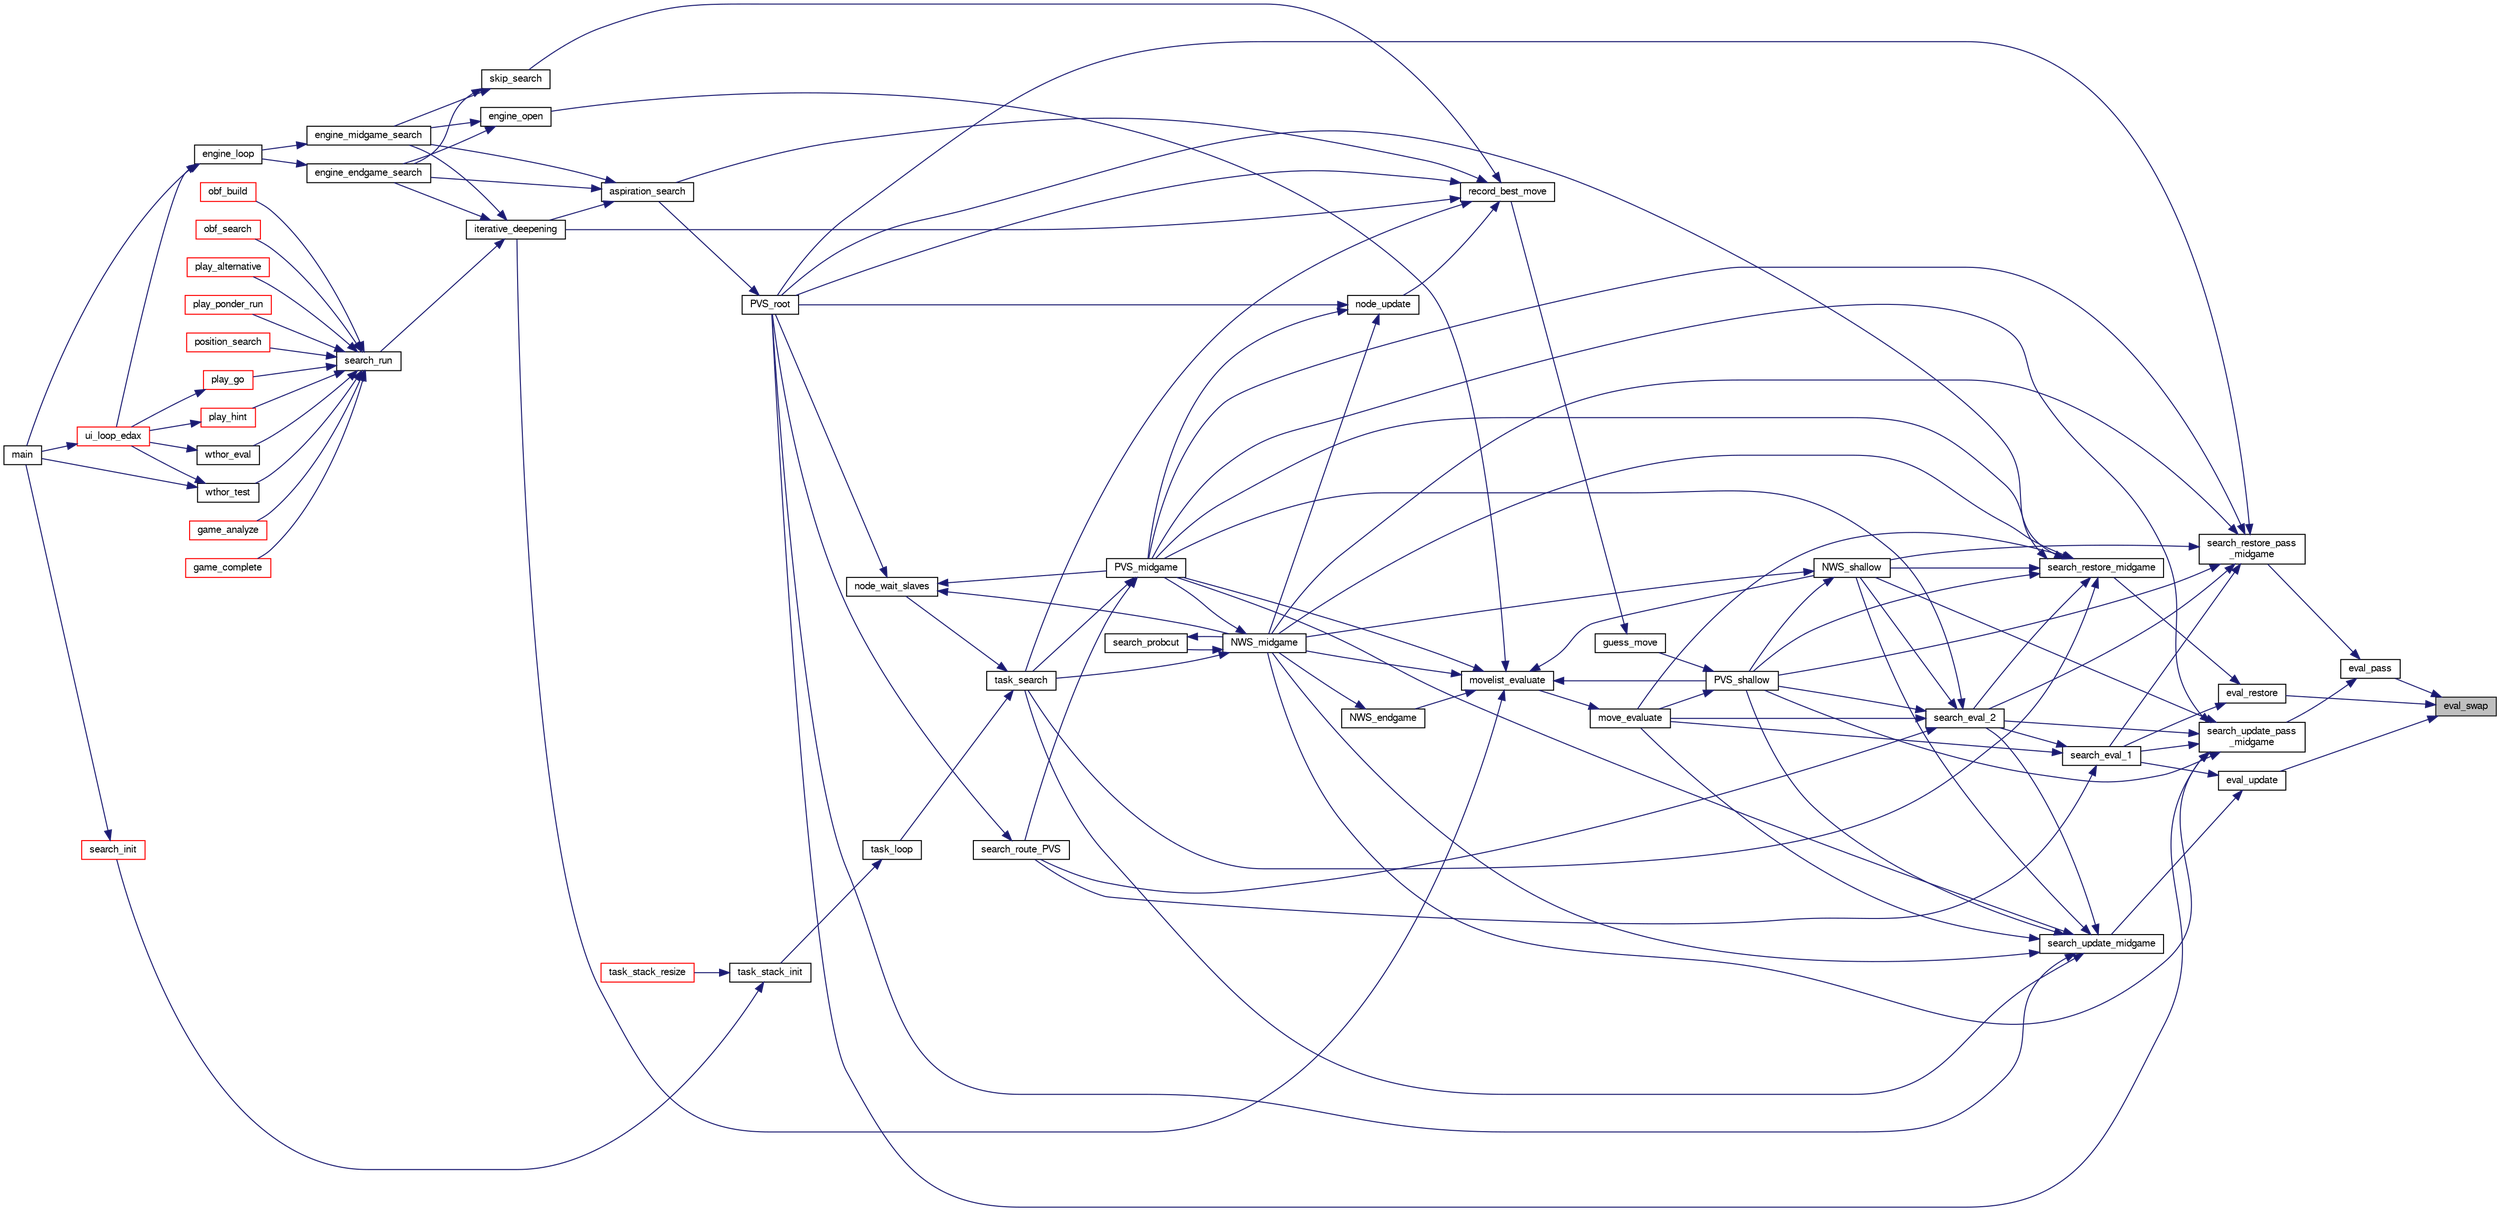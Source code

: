 digraph "eval_swap"
{
 // LATEX_PDF_SIZE
  bgcolor="transparent";
  edge [fontname="FreeSans",fontsize="10",labelfontname="FreeSans",labelfontsize="10"];
  node [fontname="FreeSans",fontsize="10",shape=record];
  rankdir="RL";
  Node1 [label="eval_swap",height=0.2,width=0.4,color="black", fillcolor="grey75", style="filled", fontcolor="black",tooltip="Swap player's feature."];
  Node1 -> Node2 [dir="back",color="midnightblue",fontsize="10",style="solid",fontname="FreeSans"];
  Node2 [label="eval_pass",height=0.2,width=0.4,color="black",URL="$eval_8c.html#a54d97c10d4a1ef7d97c16266b3679fe7",tooltip="Update/Restore the features after a passing move."];
  Node2 -> Node3 [dir="back",color="midnightblue",fontsize="10",style="solid",fontname="FreeSans"];
  Node3 [label="search_restore_pass\l_midgame",height=0.2,width=0.4,color="black",URL="$search_8c.html#a5e9707f0c579c46996fba87fedecb58c",tooltip="Update the search state after a passing move."];
  Node3 -> Node4 [dir="back",color="midnightblue",fontsize="10",style="solid",fontname="FreeSans"];
  Node4 [label="NWS_midgame",height=0.2,width=0.4,color="black",URL="$midgame_8c.html#a124e89d53abb00ee28a9f3135b5682dc",tooltip="Evaluate a midgame position with a Null Window Search algorithm."];
  Node4 -> Node5 [dir="back",color="midnightblue",fontsize="10",style="solid",fontname="FreeSans"];
  Node5 [label="PVS_midgame",height=0.2,width=0.4,color="black",URL="$midgame_8c.html#a356424012da8237d13afb64450c0fb33",tooltip="Evaluate a position with a deep Principal Variation Search algorithm."];
  Node5 -> Node6 [dir="back",color="midnightblue",fontsize="10",style="solid",fontname="FreeSans"];
  Node6 [label="search_route_PVS",height=0.2,width=0.4,color="black",URL="$root_8c.html#ab2e5830644a88819b823d90fd9878d4d",tooltip="Reroute the PVS between midgame,endgame or terminal PVS."];
  Node6 -> Node7 [dir="back",color="midnightblue",fontsize="10",style="solid",fontname="FreeSans"];
  Node7 [label="PVS_root",height=0.2,width=0.4,color="black",URL="$root_8c.html#a1367650ce57b9632f862da187074edb7",tooltip="Principal Variation Search algorithm at the root of the tree."];
  Node7 -> Node8 [dir="back",color="midnightblue",fontsize="10",style="solid",fontname="FreeSans"];
  Node8 [label="aspiration_search",height=0.2,width=0.4,color="black",URL="$root_8c.html#ad7e7acc5e26be0248b45eff34678ee3b",tooltip="Aspiration window."];
  Node8 -> Node9 [dir="back",color="midnightblue",fontsize="10",style="solid",fontname="FreeSans"];
  Node9 [label="engine_endgame_search",height=0.2,width=0.4,color="black",URL="$cassio_8c.html#a59118e647ced4f05560b431b30ad73b9",tooltip="Endgame search."];
  Node9 -> Node10 [dir="back",color="midnightblue",fontsize="10",style="solid",fontname="FreeSans"];
  Node10 [label="engine_loop",height=0.2,width=0.4,color="black",URL="$cassio_8c.html#a3c5b977358cdb105de103ac2c2829f01",tooltip="Loop event."];
  Node10 -> Node11 [dir="back",color="midnightblue",fontsize="10",style="solid",fontname="FreeSans"];
  Node11 [label="main",height=0.2,width=0.4,color="black",URL="$main_8c.html#a3c04138a5bfe5d72780bb7e82a18e627",tooltip="edax main function."];
  Node10 -> Node12 [dir="back",color="midnightblue",fontsize="10",style="solid",fontname="FreeSans"];
  Node12 [label="ui_loop_edax",height=0.2,width=0.4,color="red",URL="$edax_8c.html#a2354b96c7688bae32bedb6203d672f50",tooltip="Loop event."];
  Node12 -> Node11 [dir="back",color="midnightblue",fontsize="10",style="solid",fontname="FreeSans"];
  Node8 -> Node14 [dir="back",color="midnightblue",fontsize="10",style="solid",fontname="FreeSans"];
  Node14 [label="engine_midgame_search",height=0.2,width=0.4,color="black",URL="$cassio_8c.html#a71ebe2bfb187238a48c94edd82cb3024",tooltip="Midgame search."];
  Node14 -> Node10 [dir="back",color="midnightblue",fontsize="10",style="solid",fontname="FreeSans"];
  Node8 -> Node15 [dir="back",color="midnightblue",fontsize="10",style="solid",fontname="FreeSans"];
  Node15 [label="iterative_deepening",height=0.2,width=0.4,color="black",URL="$root_8c.html#a0e77250a21e5f5d70917a5356c22f5f3",tooltip="Iterative deepening."];
  Node15 -> Node9 [dir="back",color="midnightblue",fontsize="10",style="solid",fontname="FreeSans"];
  Node15 -> Node14 [dir="back",color="midnightblue",fontsize="10",style="solid",fontname="FreeSans"];
  Node15 -> Node16 [dir="back",color="midnightblue",fontsize="10",style="solid",fontname="FreeSans"];
  Node16 [label="search_run",height=0.2,width=0.4,color="black",URL="$root_8c.html#ae8b727693fc7a90e504bd8abec158c84",tooltip="Search the bestmove of a given board."];
  Node16 -> Node17 [dir="back",color="midnightblue",fontsize="10",style="solid",fontname="FreeSans"];
  Node17 [label="game_analyze",height=0.2,width=0.4,color="red",URL="$game_8c.html#a17775ff0efa3d8592bed935dedb31a45",tooltip="Analyze an endgame."];
  Node16 -> Node21 [dir="back",color="midnightblue",fontsize="10",style="solid",fontname="FreeSans"];
  Node21 [label="game_complete",height=0.2,width=0.4,color="red",URL="$game_8c.html#a2478745958cb21430866a4ea503274df",tooltip="Terminate an unfinished game."];
  Node16 -> Node23 [dir="back",color="midnightblue",fontsize="10",style="solid",fontname="FreeSans"];
  Node23 [label="obf_build",height=0.2,width=0.4,color="red",URL="$obftest_8c.html#a6ed0f135c4cf4021e18eb1a965a72bfa",tooltip="Build an OBF structure."];
  Node16 -> Node25 [dir="back",color="midnightblue",fontsize="10",style="solid",fontname="FreeSans"];
  Node25 [label="obf_search",height=0.2,width=0.4,color="red",URL="$obftest_8c.html#ab9783a5ca8dc9d2b69ed9ae61945bbfb",tooltip="Analyze an OBF structure."];
  Node16 -> Node28 [dir="back",color="midnightblue",fontsize="10",style="solid",fontname="FreeSans"];
  Node28 [label="play_alternative",height=0.2,width=0.4,color="red",URL="$play_8c.html#ab220e1e3acf69015cd2e2b32abbdbaae",tooltip="Seek for the best alternative move."];
  Node16 -> Node30 [dir="back",color="midnightblue",fontsize="10",style="solid",fontname="FreeSans"];
  Node30 [label="play_go",height=0.2,width=0.4,color="red",URL="$play_8c.html#aeba64a0b6660a04cff93da447da3f746",tooltip="Start thinking."];
  Node30 -> Node12 [dir="back",color="midnightblue",fontsize="10",style="solid",fontname="FreeSans"];
  Node16 -> Node40 [dir="back",color="midnightblue",fontsize="10",style="solid",fontname="FreeSans"];
  Node40 [label="play_hint",height=0.2,width=0.4,color="red",URL="$play_8c.html#a331a1824215c3c7be0241fe0e2d4da57",tooltip="Start thinking."];
  Node40 -> Node12 [dir="back",color="midnightblue",fontsize="10",style="solid",fontname="FreeSans"];
  Node16 -> Node41 [dir="back",color="midnightblue",fontsize="10",style="solid",fontname="FreeSans"];
  Node41 [label="play_ponder_run",height=0.2,width=0.4,color="red",URL="$play_8c.html#a6a826d8e8634b46e269daeed05de785c",tooltip="do ponderation."];
  Node16 -> Node45 [dir="back",color="midnightblue",fontsize="10",style="solid",fontname="FreeSans"];
  Node45 [label="position_search",height=0.2,width=0.4,color="red",URL="$book_8c.html#ad3b2686173649c214c8349e5e3da0aca",tooltip="Evaluate a position."];
  Node16 -> Node70 [dir="back",color="midnightblue",fontsize="10",style="solid",fontname="FreeSans"];
  Node70 [label="wthor_eval",height=0.2,width=0.4,color="black",URL="$base_8c.html#a86b72b1d7f3ee47ec62cbb618546ec70",tooltip="Test Eval with a wthor base."];
  Node70 -> Node12 [dir="back",color="midnightblue",fontsize="10",style="solid",fontname="FreeSans"];
  Node16 -> Node20 [dir="back",color="midnightblue",fontsize="10",style="solid",fontname="FreeSans"];
  Node20 [label="wthor_test",height=0.2,width=0.4,color="black",URL="$base_8c.html#acd4aaf9717e79148da6c763b1c022016",tooltip="Test Search with a wthor base."];
  Node20 -> Node11 [dir="back",color="midnightblue",fontsize="10",style="solid",fontname="FreeSans"];
  Node20 -> Node12 [dir="back",color="midnightblue",fontsize="10",style="solid",fontname="FreeSans"];
  Node5 -> Node71 [dir="back",color="midnightblue",fontsize="10",style="solid",fontname="FreeSans"];
  Node71 [label="task_search",height=0.2,width=0.4,color="black",URL="$ybwc_8c.html#aaa4fc1461e78cd5569318f9e19399e50",tooltip="A parallel search within a Task structure."];
  Node71 -> Node72 [dir="back",color="midnightblue",fontsize="10",style="solid",fontname="FreeSans"];
  Node72 [label="node_wait_slaves",height=0.2,width=0.4,color="black",URL="$ybwc_8c.html#a6cab65bf7dade2f8653a2e3276b89c78",tooltip="Wait for slaves termination."];
  Node72 -> Node4 [dir="back",color="midnightblue",fontsize="10",style="solid",fontname="FreeSans"];
  Node72 -> Node5 [dir="back",color="midnightblue",fontsize="10",style="solid",fontname="FreeSans"];
  Node72 -> Node7 [dir="back",color="midnightblue",fontsize="10",style="solid",fontname="FreeSans"];
  Node71 -> Node73 [dir="back",color="midnightblue",fontsize="10",style="solid",fontname="FreeSans"];
  Node73 [label="task_loop",height=0.2,width=0.4,color="black",URL="$ybwc_8c.html#a6b16943d9461c507b37a3228768e840d",tooltip="The main loop runned by a task."];
  Node73 -> Node74 [dir="back",color="midnightblue",fontsize="10",style="solid",fontname="FreeSans"];
  Node74 [label="task_stack_init",height=0.2,width=0.4,color="black",URL="$ybwc_8c.html#a9cb14f779a1d8a9e62b7f7acdbd0eebe",tooltip="Initialize the stack of tasks."];
  Node74 -> Node75 [dir="back",color="midnightblue",fontsize="10",style="solid",fontname="FreeSans"];
  Node75 [label="search_init",height=0.2,width=0.4,color="red",URL="$search_8c.html#a1b7d29da171f6927ea8212ee768f37c9",tooltip="Init the main search."];
  Node75 -> Node11 [dir="back",color="midnightblue",fontsize="10",style="solid",fontname="FreeSans"];
  Node74 -> Node79 [dir="back",color="midnightblue",fontsize="10",style="solid",fontname="FreeSans"];
  Node79 [label="task_stack_resize",height=0.2,width=0.4,color="red",URL="$ybwc_8c.html#a95a724079314f7b0fa62a0d83ad74541",tooltip="Resize the stack of tasks."];
  Node4 -> Node81 [dir="back",color="midnightblue",fontsize="10",style="solid",fontname="FreeSans"];
  Node81 [label="search_probcut",height=0.2,width=0.4,color="black",URL="$midgame_8c.html#a232fed82bb28cdcc18d59d1cfecab0f1",tooltip="Probcut."];
  Node81 -> Node4 [dir="back",color="midnightblue",fontsize="10",style="solid",fontname="FreeSans"];
  Node4 -> Node71 [dir="back",color="midnightblue",fontsize="10",style="solid",fontname="FreeSans"];
  Node3 -> Node82 [dir="back",color="midnightblue",fontsize="10",style="solid",fontname="FreeSans"];
  Node82 [label="NWS_shallow",height=0.2,width=0.4,color="black",URL="$midgame_8c.html#af1a84e98330ad790762f316451f36067",tooltip="Evaluate a midgame position with a Null Window Search algorithm."];
  Node82 -> Node4 [dir="back",color="midnightblue",fontsize="10",style="solid",fontname="FreeSans"];
  Node82 -> Node83 [dir="back",color="midnightblue",fontsize="10",style="solid",fontname="FreeSans"];
  Node83 [label="PVS_shallow",height=0.2,width=0.4,color="black",URL="$midgame_8c.html#a3d850972578e626b2a9d566152b681f5",tooltip="Evaluate a midgame position at shallow depth."];
  Node83 -> Node84 [dir="back",color="midnightblue",fontsize="10",style="solid",fontname="FreeSans"];
  Node84 [label="guess_move",height=0.2,width=0.4,color="black",URL="$root_8c.html#a6ac3c5f991e5a6a40a27d0a9e425aaca",tooltip="Guess a move."];
  Node84 -> Node85 [dir="back",color="midnightblue",fontsize="10",style="solid",fontname="FreeSans"];
  Node85 [label="record_best_move",height=0.2,width=0.4,color="black",URL="$root_8c.html#ae557ecf41efe8b033969349603c765e2",tooltip="Record best move."];
  Node85 -> Node8 [dir="back",color="midnightblue",fontsize="10",style="solid",fontname="FreeSans"];
  Node85 -> Node15 [dir="back",color="midnightblue",fontsize="10",style="solid",fontname="FreeSans"];
  Node85 -> Node86 [dir="back",color="midnightblue",fontsize="10",style="solid",fontname="FreeSans"];
  Node86 [label="node_update",height=0.2,width=0.4,color="black",URL="$ybwc_8c.html#aaa3720f7191596fadf637ee6fddc8666",tooltip="Update a node."];
  Node86 -> Node4 [dir="back",color="midnightblue",fontsize="10",style="solid",fontname="FreeSans"];
  Node86 -> Node5 [dir="back",color="midnightblue",fontsize="10",style="solid",fontname="FreeSans"];
  Node86 -> Node7 [dir="back",color="midnightblue",fontsize="10",style="solid",fontname="FreeSans"];
  Node85 -> Node7 [dir="back",color="midnightblue",fontsize="10",style="solid",fontname="FreeSans"];
  Node85 -> Node87 [dir="back",color="midnightblue",fontsize="10",style="solid",fontname="FreeSans"];
  Node87 [label="skip_search",height=0.2,width=0.4,color="black",URL="$cassio_8c.html#a9d4678777a6a7d2828934b2c8f0dc182",tooltip="Check if a search has already been done here."];
  Node87 -> Node9 [dir="back",color="midnightblue",fontsize="10",style="solid",fontname="FreeSans"];
  Node87 -> Node14 [dir="back",color="midnightblue",fontsize="10",style="solid",fontname="FreeSans"];
  Node85 -> Node71 [dir="back",color="midnightblue",fontsize="10",style="solid",fontname="FreeSans"];
  Node83 -> Node88 [dir="back",color="midnightblue",fontsize="10",style="solid",fontname="FreeSans"];
  Node88 [label="move_evaluate",height=0.2,width=0.4,color="black",URL="$move_8c.html#a57eefc66553dd853ba6a21d3d6abb3e0",tooltip="Evaluate a list of move."];
  Node88 -> Node89 [dir="back",color="midnightblue",fontsize="10",style="solid",fontname="FreeSans"];
  Node89 [label="movelist_evaluate",height=0.2,width=0.4,color="black",URL="$move_8c.html#a9b4b1c7be1b237198713f0355f60fe28",tooltip="Evaluate a list of move in order to sort it."];
  Node89 -> Node90 [dir="back",color="midnightblue",fontsize="10",style="solid",fontname="FreeSans"];
  Node90 [label="engine_open",height=0.2,width=0.4,color="black",URL="$cassio_8c.html#a9ff171085ccae4be6241cd583028adcf",tooltip="Open search engine."];
  Node90 -> Node9 [dir="back",color="midnightblue",fontsize="10",style="solid",fontname="FreeSans"];
  Node90 -> Node14 [dir="back",color="midnightblue",fontsize="10",style="solid",fontname="FreeSans"];
  Node89 -> Node15 [dir="back",color="midnightblue",fontsize="10",style="solid",fontname="FreeSans"];
  Node89 -> Node91 [dir="back",color="midnightblue",fontsize="10",style="solid",fontname="FreeSans"];
  Node91 [label="NWS_endgame",height=0.2,width=0.4,color="black",URL="$endgame_8c.html#a3a2fd5b24cddcf17f9b29921bbf9ec57",tooltip="Evaluate an endgame position with a Null Window Search algorithm."];
  Node91 -> Node4 [dir="back",color="midnightblue",fontsize="10",style="solid",fontname="FreeSans"];
  Node89 -> Node4 [dir="back",color="midnightblue",fontsize="10",style="solid",fontname="FreeSans"];
  Node89 -> Node82 [dir="back",color="midnightblue",fontsize="10",style="solid",fontname="FreeSans"];
  Node89 -> Node5 [dir="back",color="midnightblue",fontsize="10",style="solid",fontname="FreeSans"];
  Node89 -> Node83 [dir="back",color="midnightblue",fontsize="10",style="solid",fontname="FreeSans"];
  Node3 -> Node5 [dir="back",color="midnightblue",fontsize="10",style="solid",fontname="FreeSans"];
  Node3 -> Node7 [dir="back",color="midnightblue",fontsize="10",style="solid",fontname="FreeSans"];
  Node3 -> Node83 [dir="back",color="midnightblue",fontsize="10",style="solid",fontname="FreeSans"];
  Node3 -> Node92 [dir="back",color="midnightblue",fontsize="10",style="solid",fontname="FreeSans"];
  Node92 [label="search_eval_1",height=0.2,width=0.4,color="black",URL="$midgame_8c.html#ae085ffe39e7d27dc023bb239e057366f",tooltip="Evaluate a position at depth 1."];
  Node92 -> Node88 [dir="back",color="midnightblue",fontsize="10",style="solid",fontname="FreeSans"];
  Node92 -> Node93 [dir="back",color="midnightblue",fontsize="10",style="solid",fontname="FreeSans"];
  Node93 [label="search_eval_2",height=0.2,width=0.4,color="black",URL="$midgame_8c.html#a0092a1393b937f326dfa91ff24c7f72a",tooltip="Evaluate a position at depth 2."];
  Node93 -> Node88 [dir="back",color="midnightblue",fontsize="10",style="solid",fontname="FreeSans"];
  Node93 -> Node82 [dir="back",color="midnightblue",fontsize="10",style="solid",fontname="FreeSans"];
  Node93 -> Node5 [dir="back",color="midnightblue",fontsize="10",style="solid",fontname="FreeSans"];
  Node93 -> Node83 [dir="back",color="midnightblue",fontsize="10",style="solid",fontname="FreeSans"];
  Node93 -> Node6 [dir="back",color="midnightblue",fontsize="10",style="solid",fontname="FreeSans"];
  Node92 -> Node6 [dir="back",color="midnightblue",fontsize="10",style="solid",fontname="FreeSans"];
  Node3 -> Node93 [dir="back",color="midnightblue",fontsize="10",style="solid",fontname="FreeSans"];
  Node2 -> Node94 [dir="back",color="midnightblue",fontsize="10",style="solid",fontname="FreeSans"];
  Node94 [label="search_update_pass\l_midgame",height=0.2,width=0.4,color="black",URL="$search_8c.html#af34e8681551a63ca25390b3c87bbf9f7",tooltip="Update the search state after a passing move."];
  Node94 -> Node4 [dir="back",color="midnightblue",fontsize="10",style="solid",fontname="FreeSans"];
  Node94 -> Node82 [dir="back",color="midnightblue",fontsize="10",style="solid",fontname="FreeSans"];
  Node94 -> Node5 [dir="back",color="midnightblue",fontsize="10",style="solid",fontname="FreeSans"];
  Node94 -> Node7 [dir="back",color="midnightblue",fontsize="10",style="solid",fontname="FreeSans"];
  Node94 -> Node83 [dir="back",color="midnightblue",fontsize="10",style="solid",fontname="FreeSans"];
  Node94 -> Node92 [dir="back",color="midnightblue",fontsize="10",style="solid",fontname="FreeSans"];
  Node94 -> Node93 [dir="back",color="midnightblue",fontsize="10",style="solid",fontname="FreeSans"];
  Node1 -> Node95 [dir="back",color="midnightblue",fontsize="10",style="solid",fontname="FreeSans"];
  Node95 [label="eval_restore",height=0.2,width=0.4,color="black",URL="$eval_8c.html#a47d0f0cdcb0c100320ff775abe5fc9cb",tooltip=" "];
  Node95 -> Node92 [dir="back",color="midnightblue",fontsize="10",style="solid",fontname="FreeSans"];
  Node95 -> Node96 [dir="back",color="midnightblue",fontsize="10",style="solid",fontname="FreeSans"];
  Node96 [label="search_restore_midgame",height=0.2,width=0.4,color="black",URL="$search_8c.html#a8ee87f18a6108894aecb6f0cda99fcf8",tooltip="Restore the search state as before a move."];
  Node96 -> Node88 [dir="back",color="midnightblue",fontsize="10",style="solid",fontname="FreeSans"];
  Node96 -> Node4 [dir="back",color="midnightblue",fontsize="10",style="solid",fontname="FreeSans"];
  Node96 -> Node82 [dir="back",color="midnightblue",fontsize="10",style="solid",fontname="FreeSans"];
  Node96 -> Node5 [dir="back",color="midnightblue",fontsize="10",style="solid",fontname="FreeSans"];
  Node96 -> Node7 [dir="back",color="midnightblue",fontsize="10",style="solid",fontname="FreeSans"];
  Node96 -> Node83 [dir="back",color="midnightblue",fontsize="10",style="solid",fontname="FreeSans"];
  Node96 -> Node93 [dir="back",color="midnightblue",fontsize="10",style="solid",fontname="FreeSans"];
  Node96 -> Node71 [dir="back",color="midnightblue",fontsize="10",style="solid",fontname="FreeSans"];
  Node1 -> Node97 [dir="back",color="midnightblue",fontsize="10",style="solid",fontname="FreeSans"];
  Node97 [label="eval_update",height=0.2,width=0.4,color="black",URL="$eval_8c.html#a6853f4557f9dca046a2e75cddf99d9d6",tooltip=" "];
  Node97 -> Node92 [dir="back",color="midnightblue",fontsize="10",style="solid",fontname="FreeSans"];
  Node97 -> Node98 [dir="back",color="midnightblue",fontsize="10",style="solid",fontname="FreeSans"];
  Node98 [label="search_update_midgame",height=0.2,width=0.4,color="black",URL="$search_8c.html#a985ef3449348437e273c1d5c74ae74f6",tooltip="Update the search state after a move."];
  Node98 -> Node88 [dir="back",color="midnightblue",fontsize="10",style="solid",fontname="FreeSans"];
  Node98 -> Node4 [dir="back",color="midnightblue",fontsize="10",style="solid",fontname="FreeSans"];
  Node98 -> Node82 [dir="back",color="midnightblue",fontsize="10",style="solid",fontname="FreeSans"];
  Node98 -> Node5 [dir="back",color="midnightblue",fontsize="10",style="solid",fontname="FreeSans"];
  Node98 -> Node7 [dir="back",color="midnightblue",fontsize="10",style="solid",fontname="FreeSans"];
  Node98 -> Node83 [dir="back",color="midnightblue",fontsize="10",style="solid",fontname="FreeSans"];
  Node98 -> Node93 [dir="back",color="midnightblue",fontsize="10",style="solid",fontname="FreeSans"];
  Node98 -> Node71 [dir="back",color="midnightblue",fontsize="10",style="solid",fontname="FreeSans"];
}

